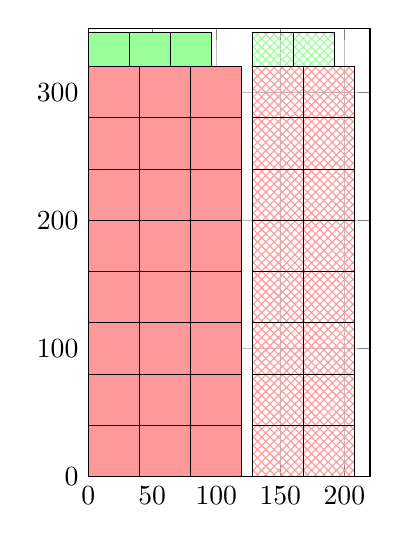\begin{tikzpicture}
	\begin{axis}[axis equal image, xmin=0, xmax=220, ymin=0, ymax=350, grid=major]
		\filldraw[draw=black,fill=red!40,pattern=,pattern color=red!40] (axis cs:0.0,0.0) rectangle (axis cs:40.0,40.0);
		\filldraw[draw=black,fill=red!40,pattern=,pattern color=red!40] (axis cs:0.0,40.0) rectangle (axis cs:40.0,80.0);
		\filldraw[draw=black,fill=red!40,pattern=,pattern color=red!40] (axis cs:0.0,80.0) rectangle (axis cs:40.0,120.0);
		\filldraw[draw=black,fill=red!40,pattern=,pattern color=red!40] (axis cs:0.0,120.0) rectangle (axis cs:40.0,160.0);
		\filldraw[draw=black,fill=red!40,pattern=,pattern color=red!40] (axis cs:0.0,160.0) rectangle (axis cs:40.0,200.0);
		\filldraw[draw=black,fill=red!40,pattern=,pattern color=red!40] (axis cs:0.0,200.0) rectangle (axis cs:40.0,240.0);
		\filldraw[draw=black,fill=red!40,pattern=,pattern color=red!40] (axis cs:0.0,240.0) rectangle (axis cs:40.0,280.0);
		\filldraw[draw=black,fill=red!40,pattern=,pattern color=red!40] (axis cs:0.0,280.0) rectangle (axis cs:40.0,320.0);
		\filldraw[draw=black,fill=red!40,pattern=,pattern color=red!40] (axis cs:40.0,0.0) rectangle (axis cs:80.0,40.0);
		\filldraw[draw=black,fill=red!40,pattern=,pattern color=red!40] (axis cs:40.0,40.0) rectangle (axis cs:80.0,80.0);
		\filldraw[draw=black,fill=red!40,pattern=,pattern color=red!40] (axis cs:40.0,80.0) rectangle (axis cs:80.0,120.0);
		\filldraw[draw=black,fill=red!40,pattern=,pattern color=red!40] (axis cs:40.0,120.0) rectangle (axis cs:80.0,160.0);
		\filldraw[draw=black,fill=red!40,pattern=,pattern color=red!40] (axis cs:40.0,160.0) rectangle (axis cs:80.0,200.0);
		\filldraw[draw=black,fill=red!40,pattern=,pattern color=red!40] (axis cs:40.0,200.0) rectangle (axis cs:80.0,240.0);
		\filldraw[draw=black,fill=red!40,pattern=,pattern color=red!40] (axis cs:40.0,240.0) rectangle (axis cs:80.0,280.0);
		\filldraw[draw=black,fill=red!40,pattern=,pattern color=red!40] (axis cs:40.0,280.0) rectangle (axis cs:80.0,320.0);
		\filldraw[draw=black,fill=red!40,pattern=,pattern color=red!40] (axis cs:80.0,0.0) rectangle (axis cs:120.0,40.0);
		\filldraw[draw=black,fill=red!40,pattern=,pattern color=red!40] (axis cs:80.0,40.0) rectangle (axis cs:120.0,80.0);
		\filldraw[draw=black,fill=red!40,pattern=,pattern color=red!40] (axis cs:80.0,80.0) rectangle (axis cs:120.0,120.0);
		\filldraw[draw=black,fill=red!40,pattern=,pattern color=red!40] (axis cs:80.0,120.0) rectangle (axis cs:120.0,160.0);
		\filldraw[draw=black,fill=red!40,pattern=,pattern color=red!40] (axis cs:80.0,160.0) rectangle (axis cs:120.0,200.0);
		\filldraw[draw=black,fill=red!40,pattern=,pattern color=red!40] (axis cs:80.0,200.0) rectangle (axis cs:120.0,240.0);
		\filldraw[draw=black,fill=red!40,pattern=,pattern color=red!40] (axis cs:80.0,240.0) rectangle (axis cs:120.0,280.0);
		\filldraw[draw=black,fill=red!40,pattern=,pattern color=red!40] (axis cs:80.0,280.0) rectangle (axis cs:120.0,320.0);
		\filldraw[draw=black,fill=red!40,pattern=crosshatch,pattern color=red!40] (axis cs:128.0,0.0) rectangle (axis cs:168.0,40.0);
		\filldraw[draw=black,fill=red!40,pattern=crosshatch,pattern color=red!40] (axis cs:128.0,40.0) rectangle (axis cs:168.0,80.0);
		\filldraw[draw=black,fill=red!40,pattern=crosshatch,pattern color=red!40] (axis cs:128.0,80.0) rectangle (axis cs:168.0,120.0);
		\filldraw[draw=black,fill=red!40,pattern=crosshatch,pattern color=red!40] (axis cs:128.0,120.0) rectangle (axis cs:168.0,160.0);
		\filldraw[draw=black,fill=red!40,pattern=crosshatch,pattern color=red!40] (axis cs:128.0,160.0) rectangle (axis cs:168.0,200.0);
		\filldraw[draw=black,fill=red!40,pattern=crosshatch,pattern color=red!40] (axis cs:128.0,200.0) rectangle (axis cs:168.0,240.0);
		\filldraw[draw=black,fill=red!40,pattern=crosshatch,pattern color=red!40] (axis cs:128.0,240.0) rectangle (axis cs:168.0,280.0);
		\filldraw[draw=black,fill=red!40,pattern=crosshatch,pattern color=red!40] (axis cs:128.0,280.0) rectangle (axis cs:168.0,320.0);
		\filldraw[draw=black,fill=red!40,pattern=crosshatch,pattern color=red!40] (axis cs:168.0,0.0) rectangle (axis cs:208.0,40.0);
		\filldraw[draw=black,fill=red!40,pattern=crosshatch,pattern color=red!40] (axis cs:168.0,40.0) rectangle (axis cs:208.0,80.0);
		\filldraw[draw=black,fill=red!40,pattern=crosshatch,pattern color=red!40] (axis cs:168.0,80.0) rectangle (axis cs:208.0,120.0);
		\filldraw[draw=black,fill=red!40,pattern=crosshatch,pattern color=red!40] (axis cs:168.0,120.0) rectangle (axis cs:208.0,160.0);
		\filldraw[draw=black,fill=red!40,pattern=crosshatch,pattern color=red!40] (axis cs:168.0,160.0) rectangle (axis cs:208.0,200.0);
		\filldraw[draw=black,fill=red!40,pattern=crosshatch,pattern color=red!40] (axis cs:168.0,200.0) rectangle (axis cs:208.0,240.0);
		\filldraw[draw=black,fill=red!40,pattern=crosshatch,pattern color=red!40] (axis cs:168.0,240.0) rectangle (axis cs:208.0,280.0);
		\filldraw[draw=black,fill=red!40,pattern=crosshatch,pattern color=red!40] (axis cs:168.0,280.0) rectangle (axis cs:208.0,320.0);
		\filldraw[draw=black,fill=green!40,pattern=,pattern color=green!40] (axis cs:0.0,320.0) rectangle (axis cs:32.0,347.0);
		\filldraw[draw=black,fill=green!40,pattern=,pattern color=green!40] (axis cs:32.0,320.0) rectangle (axis cs:64.0,347.0);
		\filldraw[draw=black,fill=green!40,pattern=,pattern color=green!40] (axis cs:64.0,320.0) rectangle (axis cs:96.0,347.0);
		\filldraw[draw=black,fill=green!40,pattern=crosshatch,pattern color=green!40] (axis cs:128.0,320.0) rectangle (axis cs:160.0,347.0);
		\filldraw[draw=black,fill=green!40,pattern=crosshatch,pattern color=green!40] (axis cs:160.0,320.0) rectangle (axis cs:192.0,347.0);
	\end{axis}
\end{tikzpicture}